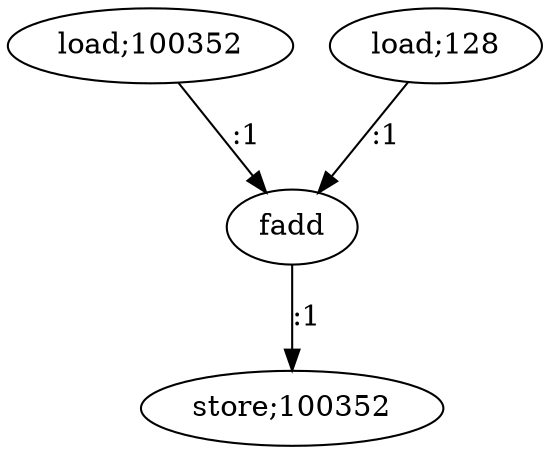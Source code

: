 digraph  {
   0 [label="load;100352"];
   1 [label="load;128"];
   2 [label="fadd"];
   3 [label="store;100352"];

   0->2 [label=":1"]
   1->2 [label=":1"]
   2->3 [label=":1"]
}
